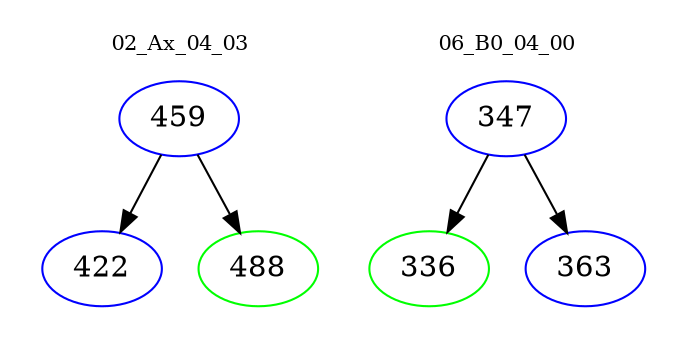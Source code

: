 digraph{
subgraph cluster_0 {
color = white
label = "02_Ax_04_03";
fontsize=10;
T0_459 [label="459", color="blue"]
T0_459 -> T0_422 [color="black"]
T0_422 [label="422", color="blue"]
T0_459 -> T0_488 [color="black"]
T0_488 [label="488", color="green"]
}
subgraph cluster_1 {
color = white
label = "06_B0_04_00";
fontsize=10;
T1_347 [label="347", color="blue"]
T1_347 -> T1_336 [color="black"]
T1_336 [label="336", color="green"]
T1_347 -> T1_363 [color="black"]
T1_363 [label="363", color="blue"]
}
}
